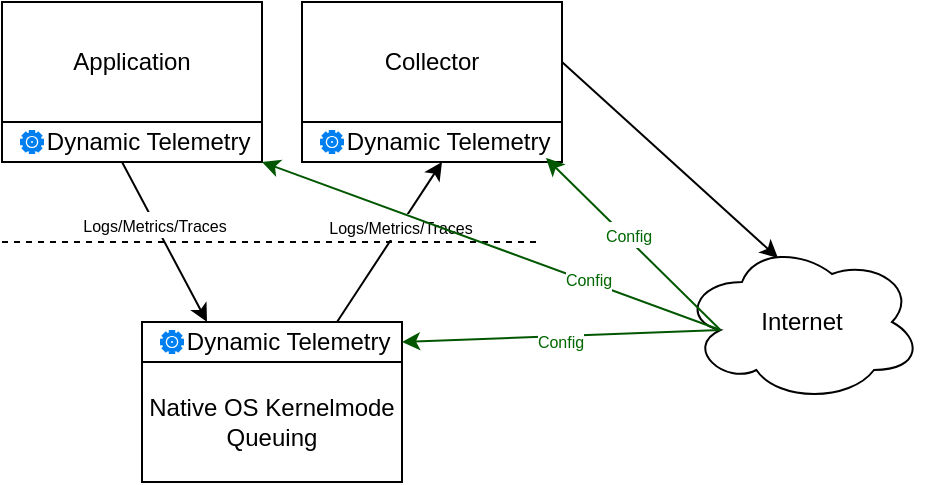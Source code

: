 <mxfile version="24.7.17">
  <diagram name="Page-1" id="Z6fTZA5qR_ydDl64Y0gT">
    <mxGraphModel dx="988" dy="570" grid="1" gridSize="10" guides="1" tooltips="1" connect="1" arrows="1" fold="1" page="1" pageScale="1" pageWidth="850" pageHeight="1100" math="0" shadow="0">
      <root>
        <mxCell id="0" />
        <mxCell id="1" parent="0" />
        <mxCell id="-ZkljdjBTHNSLmAZLdHa-3" value="" style="endArrow=none;dashed=1;html=1;rounded=0;" edge="1" parent="1">
          <mxGeometry width="50" height="50" relative="1" as="geometry">
            <mxPoint x="40" y="280" as="sourcePoint" />
            <mxPoint x="310" y="280" as="targetPoint" />
          </mxGeometry>
        </mxCell>
        <mxCell id="-ZkljdjBTHNSLmAZLdHa-4" value="Application" style="rounded=0;whiteSpace=wrap;html=1;" vertex="1" parent="1">
          <mxGeometry x="40" y="160" width="130" height="60" as="geometry" />
        </mxCell>
        <mxCell id="-ZkljdjBTHNSLmAZLdHa-6" value="Native OS Kernelmode&lt;br&gt;Queuing" style="rounded=0;whiteSpace=wrap;html=1;" vertex="1" parent="1">
          <mxGeometry x="110" y="340" width="130" height="60" as="geometry" />
        </mxCell>
        <mxCell id="-ZkljdjBTHNSLmAZLdHa-7" value="&amp;nbsp; &amp;nbsp; &amp;nbsp;Dynamic Telemetry" style="rounded=0;whiteSpace=wrap;html=1;movable=0;resizable=0;rotatable=0;deletable=0;editable=0;locked=1;connectable=0;" vertex="1" parent="1">
          <mxGeometry x="110" y="320" width="130" height="20" as="geometry" />
        </mxCell>
        <mxCell id="-ZkljdjBTHNSLmAZLdHa-15" value="Internet" style="ellipse;shape=cloud;whiteSpace=wrap;html=1;" vertex="1" parent="1">
          <mxGeometry x="380" y="280" width="120" height="80" as="geometry" />
        </mxCell>
        <mxCell id="-ZkljdjBTHNSLmAZLdHa-17" value="Collector" style="rounded=0;whiteSpace=wrap;html=1;" vertex="1" parent="1">
          <mxGeometry x="190" y="160" width="130" height="60" as="geometry" />
        </mxCell>
        <mxCell id="-ZkljdjBTHNSLmAZLdHa-26" value="" style="endArrow=classic;html=1;rounded=0;exitX=0.5;exitY=1;exitDx=0;exitDy=0;entryX=0.25;entryY=0;entryDx=0;entryDy=0;" edge="1" parent="1" target="-ZkljdjBTHNSLmAZLdHa-7">
          <mxGeometry width="50" height="50" relative="1" as="geometry">
            <mxPoint x="100" y="240" as="sourcePoint" />
            <mxPoint x="460" y="310" as="targetPoint" />
          </mxGeometry>
        </mxCell>
        <mxCell id="-ZkljdjBTHNSLmAZLdHa-28" value="&lt;font style=&quot;font-size: 8px;&quot;&gt;Logs/Metrics/Traces&lt;/font&gt;" style="edgeLabel;html=1;align=center;verticalAlign=middle;resizable=0;points=[];" vertex="1" connectable="0" parent="-ZkljdjBTHNSLmAZLdHa-26">
          <mxGeometry x="-0.237" y="-1" relative="1" as="geometry">
            <mxPoint as="offset" />
          </mxGeometry>
        </mxCell>
        <mxCell id="-ZkljdjBTHNSLmAZLdHa-27" value="" style="endArrow=classic;html=1;rounded=0;entryX=0.5;entryY=1;entryDx=0;entryDy=0;exitX=0.75;exitY=0;exitDx=0;exitDy=0;" edge="1" parent="1" source="-ZkljdjBTHNSLmAZLdHa-7">
          <mxGeometry width="50" height="50" relative="1" as="geometry">
            <mxPoint x="380" y="340" as="sourcePoint" />
            <mxPoint x="260" y="240" as="targetPoint" />
          </mxGeometry>
        </mxCell>
        <mxCell id="-ZkljdjBTHNSLmAZLdHa-29" value="&lt;font style=&quot;font-size: 8px;&quot;&gt;Logs/Metrics/Traces&lt;/font&gt;" style="edgeLabel;html=1;align=center;verticalAlign=middle;resizable=0;points=[];" vertex="1" connectable="0" parent="-ZkljdjBTHNSLmAZLdHa-27">
          <mxGeometry x="0.197" relative="1" as="geometry">
            <mxPoint as="offset" />
          </mxGeometry>
        </mxCell>
        <mxCell id="-ZkljdjBTHNSLmAZLdHa-30" value="" style="html=1;verticalLabelPosition=bottom;align=center;labelBackgroundColor=#ffffff;verticalAlign=top;strokeWidth=2;strokeColor=#0080F0;shadow=0;dashed=0;shape=mxgraph.ios7.icons.settings;movable=0;resizable=0;rotatable=0;deletable=0;editable=0;locked=1;connectable=0;" vertex="1" parent="1">
          <mxGeometry x="120" y="325" width="10" height="10" as="geometry" />
        </mxCell>
        <mxCell id="-ZkljdjBTHNSLmAZLdHa-34" value="&amp;nbsp; &amp;nbsp; &amp;nbsp;Dynamic Telemetry" style="rounded=0;whiteSpace=wrap;html=1;movable=1;resizable=1;rotatable=1;deletable=1;editable=1;locked=0;connectable=1;" vertex="1" parent="1">
          <mxGeometry x="190" y="220" width="130" height="20" as="geometry" />
        </mxCell>
        <mxCell id="-ZkljdjBTHNSLmAZLdHa-35" value="" style="html=1;verticalLabelPosition=bottom;align=center;labelBackgroundColor=#ffffff;verticalAlign=top;strokeWidth=2;strokeColor=#0080F0;shadow=0;dashed=0;shape=mxgraph.ios7.icons.settings;movable=1;resizable=1;rotatable=1;deletable=1;editable=1;locked=0;connectable=1;" vertex="1" parent="1">
          <mxGeometry x="200" y="225" width="10" height="10" as="geometry" />
        </mxCell>
        <mxCell id="-ZkljdjBTHNSLmAZLdHa-38" value="&amp;nbsp; &amp;nbsp; &amp;nbsp;Dynamic Telemetry" style="rounded=0;whiteSpace=wrap;html=1;movable=1;resizable=1;rotatable=1;deletable=1;editable=1;locked=0;connectable=1;" vertex="1" parent="1">
          <mxGeometry x="40" y="220" width="130" height="20" as="geometry" />
        </mxCell>
        <mxCell id="-ZkljdjBTHNSLmAZLdHa-39" value="" style="html=1;verticalLabelPosition=bottom;align=center;labelBackgroundColor=#ffffff;verticalAlign=top;strokeWidth=2;strokeColor=#0080F0;shadow=0;dashed=0;shape=mxgraph.ios7.icons.settings;movable=1;resizable=1;rotatable=1;deletable=1;editable=1;locked=0;connectable=1;" vertex="1" parent="1">
          <mxGeometry x="50" y="225" width="10" height="10" as="geometry" />
        </mxCell>
        <mxCell id="-ZkljdjBTHNSLmAZLdHa-41" value="" style="endArrow=classic;html=1;rounded=0;fillColor=#008a00;strokeColor=#005700;exitX=0.16;exitY=0.55;exitDx=0;exitDy=0;exitPerimeter=0;" edge="1" parent="1" source="-ZkljdjBTHNSLmAZLdHa-15">
          <mxGeometry width="50" height="50" relative="1" as="geometry">
            <mxPoint x="400" y="320" as="sourcePoint" />
            <mxPoint x="312" y="238" as="targetPoint" />
          </mxGeometry>
        </mxCell>
        <mxCell id="-ZkljdjBTHNSLmAZLdHa-46" value="&lt;font color=&quot;#006600&quot; style=&quot;font-size: 8px;&quot;&gt;Config&lt;/font&gt;" style="edgeLabel;html=1;align=center;verticalAlign=middle;resizable=0;points=[];" vertex="1" connectable="0" parent="-ZkljdjBTHNSLmAZLdHa-41">
          <mxGeometry x="0.091" y="-2" relative="1" as="geometry">
            <mxPoint as="offset" />
          </mxGeometry>
        </mxCell>
        <mxCell id="-ZkljdjBTHNSLmAZLdHa-42" value="" style="endArrow=classic;html=1;rounded=0;entryX=1;entryY=1;entryDx=0;entryDy=0;exitX=0.16;exitY=0.55;exitDx=0;exitDy=0;exitPerimeter=0;fillColor=#008a00;strokeColor=#005700;" edge="1" parent="1" source="-ZkljdjBTHNSLmAZLdHa-15" target="-ZkljdjBTHNSLmAZLdHa-38">
          <mxGeometry width="50" height="50" relative="1" as="geometry">
            <mxPoint x="398" y="322" as="sourcePoint" />
            <mxPoint x="322" y="248" as="targetPoint" />
          </mxGeometry>
        </mxCell>
        <mxCell id="-ZkljdjBTHNSLmAZLdHa-49" value="&lt;span style=&quot;color: rgb(0, 102, 0); font-size: 8px;&quot;&gt;Config&lt;/span&gt;" style="edgeLabel;html=1;align=center;verticalAlign=middle;resizable=0;points=[];" vertex="1" connectable="0" parent="-ZkljdjBTHNSLmAZLdHa-42">
          <mxGeometry x="-0.415" y="-2" relative="1" as="geometry">
            <mxPoint as="offset" />
          </mxGeometry>
        </mxCell>
        <mxCell id="-ZkljdjBTHNSLmAZLdHa-44" value="" style="endArrow=classic;html=1;rounded=0;exitX=0.16;exitY=0.55;exitDx=0;exitDy=0;exitPerimeter=0;fillColor=#008a00;strokeColor=#005700;" edge="1" parent="1" source="-ZkljdjBTHNSLmAZLdHa-15">
          <mxGeometry width="50" height="50" relative="1" as="geometry">
            <mxPoint x="408" y="332" as="sourcePoint" />
            <mxPoint x="240" y="330" as="targetPoint" />
          </mxGeometry>
        </mxCell>
        <mxCell id="-ZkljdjBTHNSLmAZLdHa-50" value="&lt;span style=&quot;color: rgb(0, 102, 0); font-size: 8px;&quot;&gt;Config&lt;/span&gt;" style="edgeLabel;html=1;align=center;verticalAlign=middle;resizable=0;points=[];" vertex="1" connectable="0" parent="-ZkljdjBTHNSLmAZLdHa-44">
          <mxGeometry x="0.018" y="2" relative="1" as="geometry">
            <mxPoint as="offset" />
          </mxGeometry>
        </mxCell>
        <mxCell id="-ZkljdjBTHNSLmAZLdHa-45" value="" style="endArrow=classic;html=1;rounded=0;exitX=1;exitY=0.5;exitDx=0;exitDy=0;entryX=0.4;entryY=0.1;entryDx=0;entryDy=0;entryPerimeter=0;" edge="1" parent="1" source="-ZkljdjBTHNSLmAZLdHa-17" target="-ZkljdjBTHNSLmAZLdHa-15">
          <mxGeometry width="50" height="50" relative="1" as="geometry">
            <mxPoint x="410" y="360" as="sourcePoint" />
            <mxPoint x="460" y="310" as="targetPoint" />
          </mxGeometry>
        </mxCell>
      </root>
    </mxGraphModel>
  </diagram>
</mxfile>
